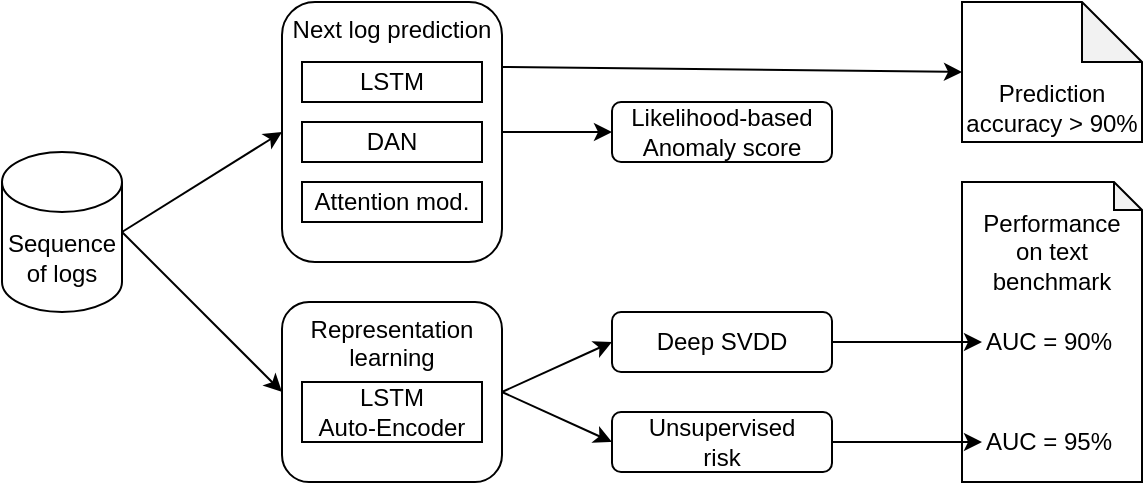 <mxfile version="13.9.8" type="github">
  <diagram id="iawH8SXD4Fo3blzsakv6" name="Page-1">
    <mxGraphModel dx="1038" dy="684" grid="1" gridSize="10" guides="1" tooltips="1" connect="1" arrows="1" fold="1" page="1" pageScale="1" pageWidth="850" pageHeight="1100" math="0" shadow="0">
      <root>
        <mxCell id="0" />
        <mxCell id="1" parent="0" />
        <mxCell id="GH0ps6fWW1b3ndXHNGNv-1" value="Next log prediction" style="rounded=1;whiteSpace=wrap;html=1;noLabel=0;portConstraint=none;verticalAlign=top;" vertex="1" parent="1">
          <mxGeometry x="150" y="80" width="110" height="130" as="geometry" />
        </mxCell>
        <mxCell id="GH0ps6fWW1b3ndXHNGNv-2" value="Representation learning" style="rounded=1;whiteSpace=wrap;html=1;verticalAlign=top;" vertex="1" parent="1">
          <mxGeometry x="150" y="230" width="110" height="90" as="geometry" />
        </mxCell>
        <mxCell id="GH0ps6fWW1b3ndXHNGNv-3" value="Likelihood-based Anomaly score" style="rounded=1;whiteSpace=wrap;html=1;" vertex="1" parent="1">
          <mxGeometry x="315" y="130" width="110" height="30" as="geometry" />
        </mxCell>
        <mxCell id="GH0ps6fWW1b3ndXHNGNv-4" value="Deep SVDD" style="rounded=1;whiteSpace=wrap;html=1;" vertex="1" parent="1">
          <mxGeometry x="315" y="235" width="110" height="30" as="geometry" />
        </mxCell>
        <mxCell id="GH0ps6fWW1b3ndXHNGNv-5" value="LSTM" style="rounded=0;whiteSpace=wrap;html=1;" vertex="1" parent="1">
          <mxGeometry x="160" y="110" width="90" height="20" as="geometry" />
        </mxCell>
        <mxCell id="GH0ps6fWW1b3ndXHNGNv-6" value="DAN" style="rounded=0;whiteSpace=wrap;html=1;" vertex="1" parent="1">
          <mxGeometry x="160" y="140" width="90" height="20" as="geometry" />
        </mxCell>
        <mxCell id="GH0ps6fWW1b3ndXHNGNv-7" value="Attention mod." style="rounded=0;whiteSpace=wrap;html=1;" vertex="1" parent="1">
          <mxGeometry x="160" y="170" width="90" height="20" as="geometry" />
        </mxCell>
        <mxCell id="GH0ps6fWW1b3ndXHNGNv-8" value="LSTM&lt;br&gt;Auto-Encoder" style="rounded=0;whiteSpace=wrap;html=1;" vertex="1" parent="1">
          <mxGeometry x="160" y="270" width="90" height="30" as="geometry" />
        </mxCell>
        <mxCell id="GH0ps6fWW1b3ndXHNGNv-9" value="Unsupervised&lt;br&gt;risk" style="rounded=1;whiteSpace=wrap;html=1;" vertex="1" parent="1">
          <mxGeometry x="315" y="285" width="110" height="30" as="geometry" />
        </mxCell>
        <mxCell id="GH0ps6fWW1b3ndXHNGNv-10" value="Sequence of logs" style="shape=cylinder3;whiteSpace=wrap;html=1;boundedLbl=1;backgroundOutline=1;size=15;" vertex="1" parent="1">
          <mxGeometry x="10" y="155" width="60" height="80" as="geometry" />
        </mxCell>
        <mxCell id="GH0ps6fWW1b3ndXHNGNv-11" value="" style="endArrow=classic;html=1;exitX=1;exitY=0.5;exitDx=0;exitDy=0;exitPerimeter=0;entryX=0;entryY=0.5;entryDx=0;entryDy=0;" edge="1" parent="1" source="GH0ps6fWW1b3ndXHNGNv-10" target="GH0ps6fWW1b3ndXHNGNv-1">
          <mxGeometry width="50" height="50" relative="1" as="geometry">
            <mxPoint x="400" y="340" as="sourcePoint" />
            <mxPoint x="450" y="290" as="targetPoint" />
          </mxGeometry>
        </mxCell>
        <mxCell id="GH0ps6fWW1b3ndXHNGNv-12" value="" style="endArrow=classic;html=1;exitX=1;exitY=0.5;exitDx=0;exitDy=0;exitPerimeter=0;entryX=0;entryY=0.5;entryDx=0;entryDy=0;" edge="1" parent="1" source="GH0ps6fWW1b3ndXHNGNv-10" target="GH0ps6fWW1b3ndXHNGNv-2">
          <mxGeometry width="50" height="50" relative="1" as="geometry">
            <mxPoint x="400" y="340" as="sourcePoint" />
            <mxPoint x="450" y="290" as="targetPoint" />
          </mxGeometry>
        </mxCell>
        <mxCell id="GH0ps6fWW1b3ndXHNGNv-13" value="" style="endArrow=classic;html=1;exitX=1;exitY=0.5;exitDx=0;exitDy=0;entryX=0;entryY=0.5;entryDx=0;entryDy=0;" edge="1" parent="1" source="GH0ps6fWW1b3ndXHNGNv-1" target="GH0ps6fWW1b3ndXHNGNv-3">
          <mxGeometry width="50" height="50" relative="1" as="geometry">
            <mxPoint x="400" y="340" as="sourcePoint" />
            <mxPoint x="450" y="290" as="targetPoint" />
          </mxGeometry>
        </mxCell>
        <mxCell id="GH0ps6fWW1b3ndXHNGNv-14" value="" style="endArrow=classic;html=1;exitX=1;exitY=0.5;exitDx=0;exitDy=0;entryX=0;entryY=0.5;entryDx=0;entryDy=0;" edge="1" parent="1" source="GH0ps6fWW1b3ndXHNGNv-2" target="GH0ps6fWW1b3ndXHNGNv-4">
          <mxGeometry width="50" height="50" relative="1" as="geometry">
            <mxPoint x="400" y="340" as="sourcePoint" />
            <mxPoint x="450" y="290" as="targetPoint" />
          </mxGeometry>
        </mxCell>
        <mxCell id="GH0ps6fWW1b3ndXHNGNv-16" value="" style="endArrow=classic;html=1;exitX=1;exitY=0.5;exitDx=0;exitDy=0;entryX=0;entryY=0.5;entryDx=0;entryDy=0;" edge="1" parent="1" source="GH0ps6fWW1b3ndXHNGNv-2" target="GH0ps6fWW1b3ndXHNGNv-9">
          <mxGeometry width="50" height="50" relative="1" as="geometry">
            <mxPoint x="400" y="340" as="sourcePoint" />
            <mxPoint x="450" y="290" as="targetPoint" />
          </mxGeometry>
        </mxCell>
        <mxCell id="GH0ps6fWW1b3ndXHNGNv-17" value="Prediction accuracy &amp;gt; 90%" style="shape=note;whiteSpace=wrap;html=1;backgroundOutline=1;darkOpacity=0.05;verticalAlign=bottom;" vertex="1" parent="1">
          <mxGeometry x="490" y="80" width="90" height="70" as="geometry" />
        </mxCell>
        <mxCell id="GH0ps6fWW1b3ndXHNGNv-20" value="" style="endArrow=classic;html=1;exitX=1;exitY=0.25;exitDx=0;exitDy=0;entryX=0;entryY=0.5;entryDx=0;entryDy=0;entryPerimeter=0;" edge="1" parent="1" source="GH0ps6fWW1b3ndXHNGNv-1" target="GH0ps6fWW1b3ndXHNGNv-17">
          <mxGeometry width="50" height="50" relative="1" as="geometry">
            <mxPoint x="400" y="340" as="sourcePoint" />
            <mxPoint x="450" y="290" as="targetPoint" />
          </mxGeometry>
        </mxCell>
        <mxCell id="GH0ps6fWW1b3ndXHNGNv-21" value="" style="shape=note;whiteSpace=wrap;html=1;backgroundOutline=1;darkOpacity=0.05;size=14;" vertex="1" parent="1">
          <mxGeometry x="490" y="170" width="90" height="150" as="geometry" />
        </mxCell>
        <mxCell id="GH0ps6fWW1b3ndXHNGNv-22" value="AUC = 90%" style="text;html=1;strokeColor=none;fillColor=none;align=left;verticalAlign=middle;whiteSpace=wrap;rounded=0;" vertex="1" parent="1">
          <mxGeometry x="500" y="240" width="70" height="20" as="geometry" />
        </mxCell>
        <mxCell id="GH0ps6fWW1b3ndXHNGNv-23" value="AUC = 95%" style="text;html=1;strokeColor=none;fillColor=none;align=left;verticalAlign=middle;whiteSpace=wrap;rounded=0;" vertex="1" parent="1">
          <mxGeometry x="500" y="290" width="70" height="20" as="geometry" />
        </mxCell>
        <mxCell id="GH0ps6fWW1b3ndXHNGNv-24" value="&lt;div align=&quot;center&quot;&gt;Performance on text benchmark&lt;br&gt;&lt;/div&gt;" style="text;html=1;strokeColor=none;fillColor=none;align=center;verticalAlign=middle;whiteSpace=wrap;rounded=0;" vertex="1" parent="1">
          <mxGeometry x="500" y="190" width="70" height="30" as="geometry" />
        </mxCell>
        <mxCell id="GH0ps6fWW1b3ndXHNGNv-25" value="" style="endArrow=classic;html=1;exitX=1;exitY=0.5;exitDx=0;exitDy=0;entryX=0;entryY=0.5;entryDx=0;entryDy=0;" edge="1" parent="1" source="GH0ps6fWW1b3ndXHNGNv-4" target="GH0ps6fWW1b3ndXHNGNv-22">
          <mxGeometry width="50" height="50" relative="1" as="geometry">
            <mxPoint x="400" y="340" as="sourcePoint" />
            <mxPoint x="450" y="290" as="targetPoint" />
          </mxGeometry>
        </mxCell>
        <mxCell id="GH0ps6fWW1b3ndXHNGNv-26" value="" style="endArrow=classic;html=1;exitX=1;exitY=0.5;exitDx=0;exitDy=0;entryX=0;entryY=0.5;entryDx=0;entryDy=0;" edge="1" parent="1" source="GH0ps6fWW1b3ndXHNGNv-9" target="GH0ps6fWW1b3ndXHNGNv-23">
          <mxGeometry width="50" height="50" relative="1" as="geometry">
            <mxPoint x="400" y="340" as="sourcePoint" />
            <mxPoint x="450" y="290" as="targetPoint" />
          </mxGeometry>
        </mxCell>
      </root>
    </mxGraphModel>
  </diagram>
</mxfile>
